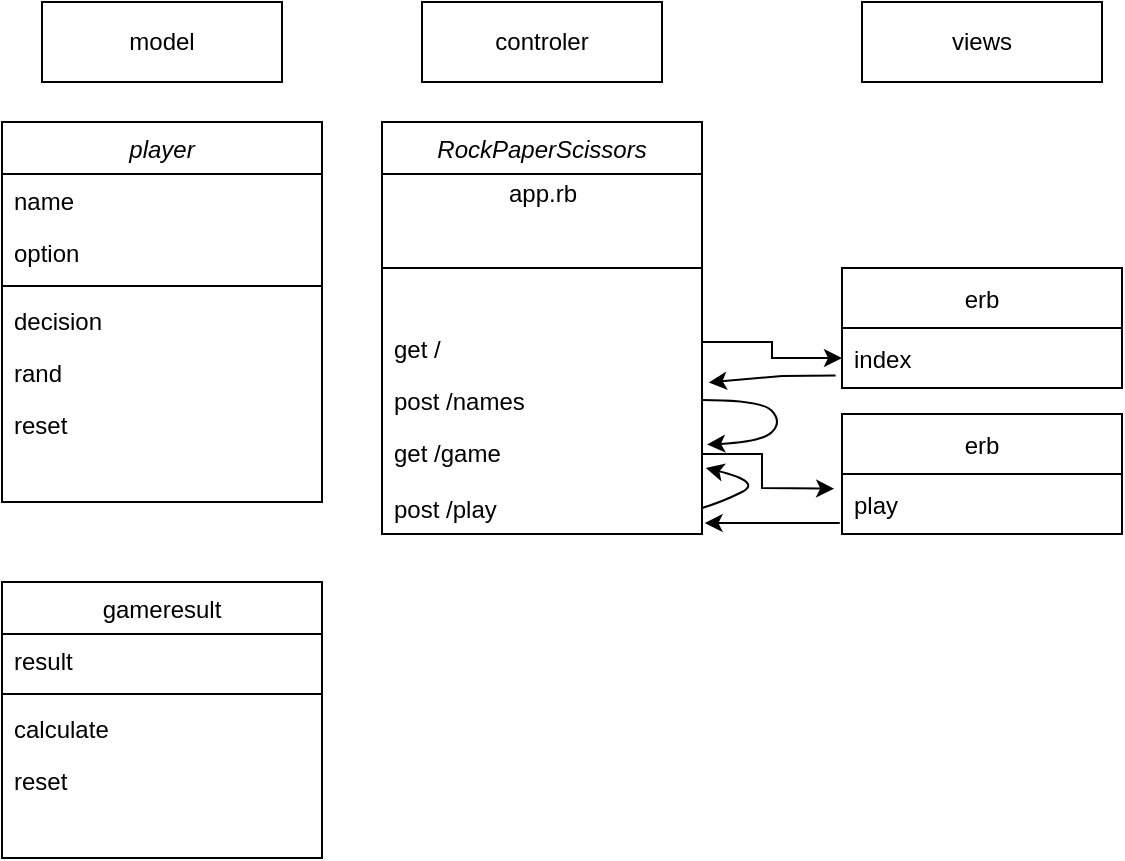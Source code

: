 <mxfile version="16.2.2" type="device"><diagram id="C5RBs43oDa-KdzZeNtuy" name="Page-1"><mxGraphModel dx="1356" dy="696" grid="1" gridSize="10" guides="1" tooltips="1" connect="1" arrows="1" fold="1" page="1" pageScale="1" pageWidth="1169" pageHeight="827" math="0" shadow="0"><root><mxCell id="WIyWlLk6GJQsqaUBKTNV-0"/><mxCell id="WIyWlLk6GJQsqaUBKTNV-1" parent="WIyWlLk6GJQsqaUBKTNV-0"/><mxCell id="zkfFHV4jXpPFQw0GAbJ--0" value="player" style="swimlane;fontStyle=2;align=center;verticalAlign=top;childLayout=stackLayout;horizontal=1;startSize=26;horizontalStack=0;resizeParent=1;resizeLast=0;collapsible=1;marginBottom=0;rounded=0;shadow=0;strokeWidth=1;" parent="WIyWlLk6GJQsqaUBKTNV-1" vertex="1"><mxGeometry x="70" y="80" width="160" height="190" as="geometry"><mxRectangle x="230" y="140" width="160" height="26" as="alternateBounds"/></mxGeometry></mxCell><mxCell id="zkfFHV4jXpPFQw0GAbJ--1" value="name" style="text;align=left;verticalAlign=top;spacingLeft=4;spacingRight=4;overflow=hidden;rotatable=0;points=[[0,0.5],[1,0.5]];portConstraint=eastwest;" parent="zkfFHV4jXpPFQw0GAbJ--0" vertex="1"><mxGeometry y="26" width="160" height="26" as="geometry"/></mxCell><mxCell id="zkfFHV4jXpPFQw0GAbJ--2" value="option" style="text;align=left;verticalAlign=top;spacingLeft=4;spacingRight=4;overflow=hidden;rotatable=0;points=[[0,0.5],[1,0.5]];portConstraint=eastwest;rounded=0;shadow=0;html=0;" parent="zkfFHV4jXpPFQw0GAbJ--0" vertex="1"><mxGeometry y="52" width="160" height="26" as="geometry"/></mxCell><mxCell id="zkfFHV4jXpPFQw0GAbJ--4" value="" style="line;html=1;strokeWidth=1;align=left;verticalAlign=middle;spacingTop=-1;spacingLeft=3;spacingRight=3;rotatable=0;labelPosition=right;points=[];portConstraint=eastwest;" parent="zkfFHV4jXpPFQw0GAbJ--0" vertex="1"><mxGeometry y="78" width="160" height="8" as="geometry"/></mxCell><mxCell id="lDIRqObJ1gRwMMVoMMl5-1" value="decision" style="text;align=left;verticalAlign=top;spacingLeft=4;spacingRight=4;overflow=hidden;rotatable=0;points=[[0,0.5],[1,0.5]];portConstraint=eastwest;rounded=0;shadow=0;html=0;" vertex="1" parent="zkfFHV4jXpPFQw0GAbJ--0"><mxGeometry y="86" width="160" height="26" as="geometry"/></mxCell><mxCell id="lDIRqObJ1gRwMMVoMMl5-2" value="rand" style="text;align=left;verticalAlign=top;spacingLeft=4;spacingRight=4;overflow=hidden;rotatable=0;points=[[0,0.5],[1,0.5]];portConstraint=eastwest;rounded=0;shadow=0;html=0;" vertex="1" parent="zkfFHV4jXpPFQw0GAbJ--0"><mxGeometry y="112" width="160" height="26" as="geometry"/></mxCell><mxCell id="lDIRqObJ1gRwMMVoMMl5-33" value="reset" style="text;align=left;verticalAlign=top;spacingLeft=4;spacingRight=4;overflow=hidden;rotatable=0;points=[[0,0.5],[1,0.5]];portConstraint=eastwest;rounded=0;shadow=0;html=0;" vertex="1" parent="zkfFHV4jXpPFQw0GAbJ--0"><mxGeometry y="138" width="160" height="26" as="geometry"/></mxCell><mxCell id="zkfFHV4jXpPFQw0GAbJ--6" value="gameresult" style="swimlane;fontStyle=0;align=center;verticalAlign=top;childLayout=stackLayout;horizontal=1;startSize=26;horizontalStack=0;resizeParent=1;resizeLast=0;collapsible=1;marginBottom=0;rounded=0;shadow=0;strokeWidth=1;" parent="WIyWlLk6GJQsqaUBKTNV-1" vertex="1"><mxGeometry x="70" y="310" width="160" height="138" as="geometry"><mxRectangle x="130" y="380" width="160" height="26" as="alternateBounds"/></mxGeometry></mxCell><mxCell id="zkfFHV4jXpPFQw0GAbJ--7" value="result" style="text;align=left;verticalAlign=top;spacingLeft=4;spacingRight=4;overflow=hidden;rotatable=0;points=[[0,0.5],[1,0.5]];portConstraint=eastwest;" parent="zkfFHV4jXpPFQw0GAbJ--6" vertex="1"><mxGeometry y="26" width="160" height="26" as="geometry"/></mxCell><mxCell id="zkfFHV4jXpPFQw0GAbJ--9" value="" style="line;html=1;strokeWidth=1;align=left;verticalAlign=middle;spacingTop=-1;spacingLeft=3;spacingRight=3;rotatable=0;labelPosition=right;points=[];portConstraint=eastwest;" parent="zkfFHV4jXpPFQw0GAbJ--6" vertex="1"><mxGeometry y="52" width="160" height="8" as="geometry"/></mxCell><mxCell id="lDIRqObJ1gRwMMVoMMl5-3" value="calculate" style="text;align=left;verticalAlign=top;spacingLeft=4;spacingRight=4;overflow=hidden;rotatable=0;points=[[0,0.5],[1,0.5]];portConstraint=eastwest;" vertex="1" parent="zkfFHV4jXpPFQw0GAbJ--6"><mxGeometry y="60" width="160" height="26" as="geometry"/></mxCell><mxCell id="lDIRqObJ1gRwMMVoMMl5-32" value="reset" style="text;align=left;verticalAlign=top;spacingLeft=4;spacingRight=4;overflow=hidden;rotatable=0;points=[[0,0.5],[1,0.5]];portConstraint=eastwest;" vertex="1" parent="zkfFHV4jXpPFQw0GAbJ--6"><mxGeometry y="86" width="160" height="26" as="geometry"/></mxCell><mxCell id="lDIRqObJ1gRwMMVoMMl5-25" value="" style="edgeStyle=orthogonalEdgeStyle;rounded=0;orthogonalLoop=1;jettySize=auto;html=1;exitX=1;exitY=0.385;exitDx=0;exitDy=0;exitPerimeter=0;" edge="1" parent="WIyWlLk6GJQsqaUBKTNV-1" source="lDIRqObJ1gRwMMVoMMl5-9" target="lDIRqObJ1gRwMMVoMMl5-19"><mxGeometry relative="1" as="geometry"/></mxCell><mxCell id="lDIRqObJ1gRwMMVoMMl5-4" value="RockPaperScissors" style="swimlane;fontStyle=2;align=center;verticalAlign=top;childLayout=stackLayout;horizontal=1;startSize=26;horizontalStack=0;resizeParent=1;resizeLast=0;collapsible=1;marginBottom=0;rounded=0;shadow=0;strokeWidth=1;" vertex="1" parent="WIyWlLk6GJQsqaUBKTNV-1"><mxGeometry x="260" y="80" width="160" height="206" as="geometry"><mxRectangle x="230" y="140" width="160" height="26" as="alternateBounds"/></mxGeometry></mxCell><mxCell id="lDIRqObJ1gRwMMVoMMl5-13" value="app.rb" style="text;html=1;align=center;verticalAlign=middle;resizable=0;points=[];autosize=1;strokeColor=none;fillColor=none;" vertex="1" parent="lDIRqObJ1gRwMMVoMMl5-4"><mxGeometry y="26" width="160" height="20" as="geometry"/></mxCell><mxCell id="lDIRqObJ1gRwMMVoMMl5-7" value="" style="line;html=1;strokeWidth=1;align=left;verticalAlign=middle;spacingTop=-1;spacingLeft=3;spacingRight=3;rotatable=0;labelPosition=right;points=[];portConstraint=eastwest;" vertex="1" parent="lDIRqObJ1gRwMMVoMMl5-4"><mxGeometry y="46" width="160" height="54" as="geometry"/></mxCell><mxCell id="lDIRqObJ1gRwMMVoMMl5-9" value="get / " style="text;align=left;verticalAlign=top;spacingLeft=4;spacingRight=4;overflow=hidden;rotatable=0;points=[[0,0.5],[1,0.5]];portConstraint=eastwest;rounded=0;shadow=0;html=0;" vertex="1" parent="lDIRqObJ1gRwMMVoMMl5-4"><mxGeometry y="100" width="160" height="26" as="geometry"/></mxCell><mxCell id="lDIRqObJ1gRwMMVoMMl5-10" value="post /names" style="text;align=left;verticalAlign=top;spacingLeft=4;spacingRight=4;overflow=hidden;rotatable=0;points=[[0,0.5],[1,0.5]];portConstraint=eastwest;rounded=0;shadow=0;html=0;" vertex="1" parent="lDIRqObJ1gRwMMVoMMl5-4"><mxGeometry y="126" width="160" height="26" as="geometry"/></mxCell><mxCell id="lDIRqObJ1gRwMMVoMMl5-11" value="get /game" style="text;align=left;verticalAlign=top;spacingLeft=4;spacingRight=4;overflow=hidden;rotatable=0;points=[[0,0.5],[1,0.5]];portConstraint=eastwest;rounded=0;shadow=0;html=0;" vertex="1" parent="lDIRqObJ1gRwMMVoMMl5-4"><mxGeometry y="152" width="160" height="28" as="geometry"/></mxCell><mxCell id="lDIRqObJ1gRwMMVoMMl5-12" value="post /play" style="text;align=left;verticalAlign=top;spacingLeft=4;spacingRight=4;overflow=hidden;rotatable=0;points=[[0,0.5],[1,0.5]];portConstraint=eastwest;rounded=0;shadow=0;html=0;" vertex="1" parent="lDIRqObJ1gRwMMVoMMl5-4"><mxGeometry y="180" width="160" height="26" as="geometry"/></mxCell><mxCell id="lDIRqObJ1gRwMMVoMMl5-30" value="" style="curved=1;endArrow=classic;html=1;rounded=0;entryX=1.016;entryY=0.33;entryDx=0;entryDy=0;entryPerimeter=0;" edge="1" parent="lDIRqObJ1gRwMMVoMMl5-4" source="lDIRqObJ1gRwMMVoMMl5-10" target="lDIRqObJ1gRwMMVoMMl5-11"><mxGeometry width="50" height="50" relative="1" as="geometry"><mxPoint x="163" y="150" as="sourcePoint"/><mxPoint x="420" y="260" as="targetPoint"/><Array as="points"><mxPoint x="190" y="139"/><mxPoint x="200" y="150"/><mxPoint x="190" y="160"/></Array></mxGeometry></mxCell><mxCell id="lDIRqObJ1gRwMMVoMMl5-31" value="" style="curved=1;endArrow=classic;html=1;rounded=0;exitX=1;exitY=0.5;exitDx=0;exitDy=0;entryX=1.012;entryY=0.749;entryDx=0;entryDy=0;entryPerimeter=0;" edge="1" parent="lDIRqObJ1gRwMMVoMMl5-4" source="lDIRqObJ1gRwMMVoMMl5-12" target="lDIRqObJ1gRwMMVoMMl5-11"><mxGeometry width="50" height="50" relative="1" as="geometry"><mxPoint x="370" y="310" as="sourcePoint"/><mxPoint x="420" y="260" as="targetPoint"/><Array as="points"><mxPoint x="170" y="190"/><mxPoint x="190" y="180"/></Array></mxGeometry></mxCell><mxCell id="lDIRqObJ1gRwMMVoMMl5-15" value="model" style="rounded=0;whiteSpace=wrap;html=1;" vertex="1" parent="WIyWlLk6GJQsqaUBKTNV-1"><mxGeometry x="90" y="20" width="120" height="40" as="geometry"/></mxCell><mxCell id="lDIRqObJ1gRwMMVoMMl5-16" value="controler" style="rounded=0;whiteSpace=wrap;html=1;" vertex="1" parent="WIyWlLk6GJQsqaUBKTNV-1"><mxGeometry x="280" y="20" width="120" height="40" as="geometry"/></mxCell><mxCell id="lDIRqObJ1gRwMMVoMMl5-17" value="views" style="rounded=0;whiteSpace=wrap;html=1;" vertex="1" parent="WIyWlLk6GJQsqaUBKTNV-1"><mxGeometry x="500" y="20" width="120" height="40" as="geometry"/></mxCell><mxCell id="lDIRqObJ1gRwMMVoMMl5-18" value="erb" style="swimlane;fontStyle=0;childLayout=stackLayout;horizontal=1;startSize=30;horizontalStack=0;resizeParent=1;resizeParentMax=0;resizeLast=0;collapsible=1;marginBottom=0;" vertex="1" parent="WIyWlLk6GJQsqaUBKTNV-1"><mxGeometry x="490" y="153" width="140" height="60" as="geometry"/></mxCell><mxCell id="lDIRqObJ1gRwMMVoMMl5-19" value="index" style="text;strokeColor=none;fillColor=none;align=left;verticalAlign=middle;spacingLeft=4;spacingRight=4;overflow=hidden;points=[[0,0.5],[1,0.5]];portConstraint=eastwest;rotatable=0;" vertex="1" parent="lDIRqObJ1gRwMMVoMMl5-18"><mxGeometry y="30" width="140" height="30" as="geometry"/></mxCell><mxCell id="lDIRqObJ1gRwMMVoMMl5-24" value="" style="endArrow=classic;html=1;rounded=0;exitX=-0.023;exitY=0.792;exitDx=0;exitDy=0;exitPerimeter=0;entryX=1.021;entryY=0.162;entryDx=0;entryDy=0;entryPerimeter=0;" edge="1" parent="WIyWlLk6GJQsqaUBKTNV-1" source="lDIRqObJ1gRwMMVoMMl5-19" target="lDIRqObJ1gRwMMVoMMl5-10"><mxGeometry width="50" height="50" relative="1" as="geometry"><mxPoint x="630" y="390" as="sourcePoint"/><mxPoint x="680" y="340" as="targetPoint"/><Array as="points"><mxPoint x="460" y="207"/></Array></mxGeometry></mxCell><mxCell id="lDIRqObJ1gRwMMVoMMl5-26" value="erb" style="swimlane;fontStyle=0;childLayout=stackLayout;horizontal=1;startSize=30;horizontalStack=0;resizeParent=1;resizeParentMax=0;resizeLast=0;collapsible=1;marginBottom=0;" vertex="1" parent="WIyWlLk6GJQsqaUBKTNV-1"><mxGeometry x="490" y="226" width="140" height="60" as="geometry"/></mxCell><mxCell id="lDIRqObJ1gRwMMVoMMl5-27" value="play" style="text;strokeColor=none;fillColor=none;align=left;verticalAlign=middle;spacingLeft=4;spacingRight=4;overflow=hidden;points=[[0,0.5],[1,0.5]];portConstraint=eastwest;rotatable=0;" vertex="1" parent="lDIRqObJ1gRwMMVoMMl5-26"><mxGeometry y="30" width="140" height="30" as="geometry"/></mxCell><mxCell id="lDIRqObJ1gRwMMVoMMl5-28" value="" style="endArrow=classic;html=1;rounded=0;exitX=1;exitY=0.5;exitDx=0;exitDy=0;entryX=-0.028;entryY=0.244;entryDx=0;entryDy=0;entryPerimeter=0;" edge="1" parent="WIyWlLk6GJQsqaUBKTNV-1" source="lDIRqObJ1gRwMMVoMMl5-11" target="lDIRqObJ1gRwMMVoMMl5-27"><mxGeometry width="50" height="50" relative="1" as="geometry"><mxPoint x="630" y="390" as="sourcePoint"/><mxPoint x="680" y="340" as="targetPoint"/><Array as="points"><mxPoint x="450" y="246"/><mxPoint x="450" y="263"/></Array></mxGeometry></mxCell><mxCell id="lDIRqObJ1gRwMMVoMMl5-29" value="" style="endArrow=classic;html=1;rounded=0;exitX=-0.008;exitY=0.818;exitDx=0;exitDy=0;exitPerimeter=0;entryX=1.008;entryY=0.79;entryDx=0;entryDy=0;entryPerimeter=0;" edge="1" parent="WIyWlLk6GJQsqaUBKTNV-1" source="lDIRqObJ1gRwMMVoMMl5-27" target="lDIRqObJ1gRwMMVoMMl5-12"><mxGeometry width="50" height="50" relative="1" as="geometry"><mxPoint x="630" y="390" as="sourcePoint"/><mxPoint x="680" y="340" as="targetPoint"/></mxGeometry></mxCell></root></mxGraphModel></diagram></mxfile>